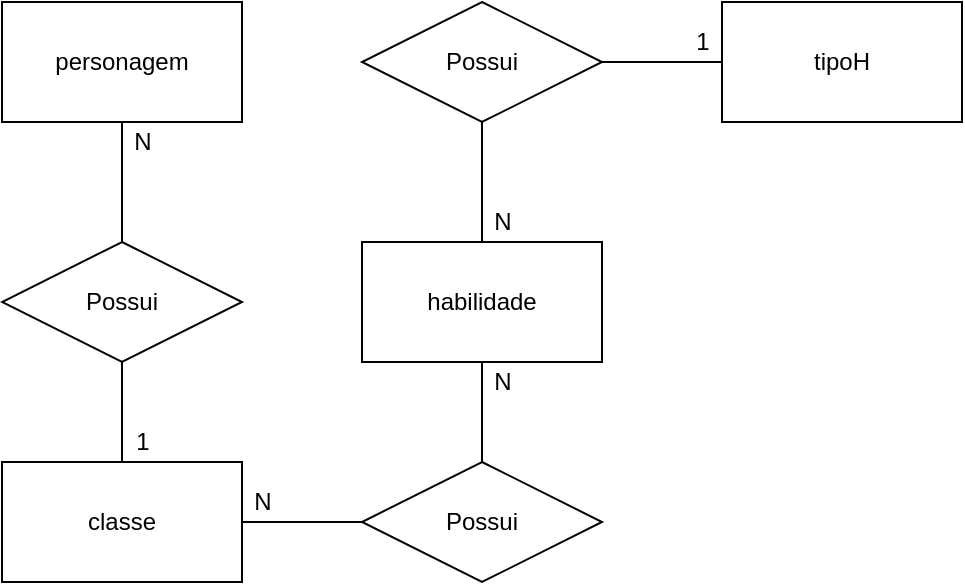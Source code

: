 <mxfile version="14.9.5" type="device" pages="2"><diagram id="U6D7cDYS65Rb0FI67Gk8" name="conceitual"><mxGraphModel dx="1038" dy="579" grid="1" gridSize="10" guides="1" tooltips="1" connect="1" arrows="1" fold="1" page="1" pageScale="1" pageWidth="827" pageHeight="1169" math="0" shadow="0"><root><mxCell id="0"/><mxCell id="1" parent="0"/><mxCell id="3EY0sXgvOYv2kd8GmDH_-7" style="edgeStyle=orthogonalEdgeStyle;rounded=0;orthogonalLoop=1;jettySize=auto;html=1;entryX=0.5;entryY=1;entryDx=0;entryDy=0;endArrow=none;endFill=0;" edge="1" parent="1" source="3EY0sXgvOYv2kd8GmDH_-1" target="3EY0sXgvOYv2kd8GmDH_-5"><mxGeometry relative="1" as="geometry"/></mxCell><mxCell id="3EY0sXgvOYv2kd8GmDH_-11" style="edgeStyle=orthogonalEdgeStyle;rounded=0;orthogonalLoop=1;jettySize=auto;html=1;entryX=0;entryY=0.5;entryDx=0;entryDy=0;endArrow=none;endFill=0;" edge="1" parent="1" source="3EY0sXgvOYv2kd8GmDH_-1" target="3EY0sXgvOYv2kd8GmDH_-10"><mxGeometry relative="1" as="geometry"/></mxCell><mxCell id="3EY0sXgvOYv2kd8GmDH_-1" value="classe" style="rounded=0;whiteSpace=wrap;html=1;" vertex="1" parent="1"><mxGeometry x="80" y="280" width="120" height="60" as="geometry"/></mxCell><mxCell id="3EY0sXgvOYv2kd8GmDH_-18" style="edgeStyle=orthogonalEdgeStyle;rounded=0;orthogonalLoop=1;jettySize=auto;html=1;entryX=0.5;entryY=1;entryDx=0;entryDy=0;endArrow=none;endFill=0;" edge="1" parent="1" source="3EY0sXgvOYv2kd8GmDH_-2" target="3EY0sXgvOYv2kd8GmDH_-17"><mxGeometry relative="1" as="geometry"/></mxCell><mxCell id="3EY0sXgvOYv2kd8GmDH_-2" value="habilidade" style="rounded=0;whiteSpace=wrap;html=1;" vertex="1" parent="1"><mxGeometry x="260" y="170" width="120" height="60" as="geometry"/></mxCell><mxCell id="3EY0sXgvOYv2kd8GmDH_-3" value="tipoH" style="rounded=0;whiteSpace=wrap;html=1;" vertex="1" parent="1"><mxGeometry x="440" y="50" width="120" height="60" as="geometry"/></mxCell><mxCell id="3EY0sXgvOYv2kd8GmDH_-6" style="edgeStyle=orthogonalEdgeStyle;rounded=0;orthogonalLoop=1;jettySize=auto;html=1;entryX=0.5;entryY=0;entryDx=0;entryDy=0;endArrow=none;endFill=0;" edge="1" parent="1" source="3EY0sXgvOYv2kd8GmDH_-4" target="3EY0sXgvOYv2kd8GmDH_-5"><mxGeometry relative="1" as="geometry"/></mxCell><mxCell id="3EY0sXgvOYv2kd8GmDH_-4" value="personagem" style="rounded=0;whiteSpace=wrap;html=1;" vertex="1" parent="1"><mxGeometry x="80" y="50" width="120" height="60" as="geometry"/></mxCell><mxCell id="3EY0sXgvOYv2kd8GmDH_-5" value="Possui" style="shape=rhombus;perimeter=rhombusPerimeter;whiteSpace=wrap;html=1;align=center;" vertex="1" parent="1"><mxGeometry x="80" y="170" width="120" height="60" as="geometry"/></mxCell><mxCell id="3EY0sXgvOYv2kd8GmDH_-8" value="N" style="text;html=1;align=center;verticalAlign=middle;resizable=0;points=[];autosize=1;strokeColor=none;" vertex="1" parent="1"><mxGeometry x="140" y="110" width="20" height="20" as="geometry"/></mxCell><mxCell id="3EY0sXgvOYv2kd8GmDH_-9" value="1" style="text;html=1;align=center;verticalAlign=middle;resizable=0;points=[];autosize=1;strokeColor=none;" vertex="1" parent="1"><mxGeometry x="140" y="260" width="20" height="20" as="geometry"/></mxCell><mxCell id="3EY0sXgvOYv2kd8GmDH_-12" style="edgeStyle=orthogonalEdgeStyle;rounded=0;orthogonalLoop=1;jettySize=auto;html=1;entryX=0.5;entryY=1;entryDx=0;entryDy=0;endArrow=none;endFill=0;" edge="1" parent="1" source="3EY0sXgvOYv2kd8GmDH_-10" target="3EY0sXgvOYv2kd8GmDH_-2"><mxGeometry relative="1" as="geometry"/></mxCell><mxCell id="3EY0sXgvOYv2kd8GmDH_-10" value="Possui" style="shape=rhombus;perimeter=rhombusPerimeter;whiteSpace=wrap;html=1;align=center;" vertex="1" parent="1"><mxGeometry x="260" y="280" width="120" height="60" as="geometry"/></mxCell><mxCell id="3EY0sXgvOYv2kd8GmDH_-13" value="N" style="text;html=1;align=center;verticalAlign=middle;resizable=0;points=[];autosize=1;strokeColor=none;" vertex="1" parent="1"><mxGeometry x="320" y="230" width="20" height="20" as="geometry"/></mxCell><mxCell id="3EY0sXgvOYv2kd8GmDH_-14" value="N" style="text;html=1;align=center;verticalAlign=middle;resizable=0;points=[];autosize=1;strokeColor=none;" vertex="1" parent="1"><mxGeometry x="200" y="290" width="20" height="20" as="geometry"/></mxCell><mxCell id="3EY0sXgvOYv2kd8GmDH_-19" style="edgeStyle=orthogonalEdgeStyle;rounded=0;orthogonalLoop=1;jettySize=auto;html=1;entryX=0;entryY=0.5;entryDx=0;entryDy=0;endArrow=none;endFill=0;" edge="1" parent="1" source="3EY0sXgvOYv2kd8GmDH_-17" target="3EY0sXgvOYv2kd8GmDH_-3"><mxGeometry relative="1" as="geometry"/></mxCell><mxCell id="3EY0sXgvOYv2kd8GmDH_-17" value="Possui" style="shape=rhombus;perimeter=rhombusPerimeter;whiteSpace=wrap;html=1;align=center;" vertex="1" parent="1"><mxGeometry x="260" y="50" width="120" height="60" as="geometry"/></mxCell><mxCell id="3EY0sXgvOYv2kd8GmDH_-20" value="N" style="text;html=1;align=center;verticalAlign=middle;resizable=0;points=[];autosize=1;strokeColor=none;" vertex="1" parent="1"><mxGeometry x="320" y="150" width="20" height="20" as="geometry"/></mxCell><mxCell id="3EY0sXgvOYv2kd8GmDH_-21" value="1" style="text;html=1;align=center;verticalAlign=middle;resizable=0;points=[];autosize=1;strokeColor=none;" vertex="1" parent="1"><mxGeometry x="420" y="60" width="20" height="20" as="geometry"/></mxCell></root></mxGraphModel></diagram><diagram id="FYpoICzjJ-e1AwNIw1Py" name="logico"><mxGraphModel dx="1038" dy="579" grid="1" gridSize="10" guides="1" tooltips="1" connect="1" arrows="1" fold="1" page="1" pageScale="1" pageWidth="827" pageHeight="1169" math="0" shadow="0"><root><mxCell id="H7osyJ8kfsd3TQUn40l0-0"/><mxCell id="H7osyJ8kfsd3TQUn40l0-1" parent="H7osyJ8kfsd3TQUn40l0-0"/><mxCell id="5_NEigwmI-eyO7XpKHDo-0" value="personagem" style="shape=table;startSize=30;container=1;collapsible=1;childLayout=tableLayout;fixedRows=1;rowLines=0;fontStyle=1;align=center;resizeLast=1;" vertex="1" parent="H7osyJ8kfsd3TQUn40l0-1"><mxGeometry x="40" y="40" width="180" height="250" as="geometry"/></mxCell><mxCell id="5_NEigwmI-eyO7XpKHDo-1" value="" style="shape=partialRectangle;collapsible=0;dropTarget=0;pointerEvents=0;fillColor=none;top=0;left=0;bottom=1;right=0;points=[[0,0.5],[1,0.5]];portConstraint=eastwest;" vertex="1" parent="5_NEigwmI-eyO7XpKHDo-0"><mxGeometry y="30" width="180" height="30" as="geometry"/></mxCell><mxCell id="5_NEigwmI-eyO7XpKHDo-2" value="PK" style="shape=partialRectangle;connectable=0;fillColor=none;top=0;left=0;bottom=0;right=0;fontStyle=1;overflow=hidden;" vertex="1" parent="5_NEigwmI-eyO7XpKHDo-1"><mxGeometry width="30" height="30" as="geometry"/></mxCell><mxCell id="5_NEigwmI-eyO7XpKHDo-3" value="idPersonagem" style="shape=partialRectangle;connectable=0;fillColor=none;top=0;left=0;bottom=0;right=0;align=left;spacingLeft=6;fontStyle=5;overflow=hidden;" vertex="1" parent="5_NEigwmI-eyO7XpKHDo-1"><mxGeometry x="30" width="150" height="30" as="geometry"/></mxCell><mxCell id="Az6gPn13txB3GIQKcpkO-0" value="" style="shape=partialRectangle;collapsible=0;dropTarget=0;pointerEvents=0;fillColor=none;top=0;left=0;bottom=1;right=0;points=[[0,0.5],[1,0.5]];portConstraint=eastwest;" vertex="1" parent="5_NEigwmI-eyO7XpKHDo-0"><mxGeometry y="60" width="180" height="30" as="geometry"/></mxCell><mxCell id="Az6gPn13txB3GIQKcpkO-1" value="FK" style="shape=partialRectangle;connectable=0;fillColor=none;top=0;left=0;bottom=0;right=0;fontStyle=1;overflow=hidden;" vertex="1" parent="Az6gPn13txB3GIQKcpkO-0"><mxGeometry width="30" height="30" as="geometry"/></mxCell><mxCell id="Az6gPn13txB3GIQKcpkO-2" value="idClasse" style="shape=partialRectangle;connectable=0;fillColor=none;top=0;left=0;bottom=0;right=0;align=left;spacingLeft=6;fontStyle=5;overflow=hidden;" vertex="1" parent="Az6gPn13txB3GIQKcpkO-0"><mxGeometry x="30" width="150" height="30" as="geometry"/></mxCell><mxCell id="5_NEigwmI-eyO7XpKHDo-4" value="" style="shape=partialRectangle;collapsible=0;dropTarget=0;pointerEvents=0;fillColor=none;top=0;left=0;bottom=0;right=0;points=[[0,0.5],[1,0.5]];portConstraint=eastwest;" vertex="1" parent="5_NEigwmI-eyO7XpKHDo-0"><mxGeometry y="90" width="180" height="30" as="geometry"/></mxCell><mxCell id="5_NEigwmI-eyO7XpKHDo-5" value="" style="shape=partialRectangle;connectable=0;fillColor=none;top=0;left=0;bottom=0;right=0;editable=1;overflow=hidden;" vertex="1" parent="5_NEigwmI-eyO7XpKHDo-4"><mxGeometry width="30" height="30" as="geometry"/></mxCell><mxCell id="5_NEigwmI-eyO7XpKHDo-6" value="nome" style="shape=partialRectangle;connectable=0;fillColor=none;top=0;left=0;bottom=0;right=0;align=left;spacingLeft=6;overflow=hidden;" vertex="1" parent="5_NEigwmI-eyO7XpKHDo-4"><mxGeometry x="30" width="150" height="30" as="geometry"/></mxCell><mxCell id="5_NEigwmI-eyO7XpKHDo-7" value="" style="shape=partialRectangle;collapsible=0;dropTarget=0;pointerEvents=0;fillColor=none;top=0;left=0;bottom=0;right=0;points=[[0,0.5],[1,0.5]];portConstraint=eastwest;" vertex="1" parent="5_NEigwmI-eyO7XpKHDo-0"><mxGeometry y="120" width="180" height="30" as="geometry"/></mxCell><mxCell id="5_NEigwmI-eyO7XpKHDo-8" value="" style="shape=partialRectangle;connectable=0;fillColor=none;top=0;left=0;bottom=0;right=0;editable=1;overflow=hidden;" vertex="1" parent="5_NEigwmI-eyO7XpKHDo-7"><mxGeometry width="30" height="30" as="geometry"/></mxCell><mxCell id="5_NEigwmI-eyO7XpKHDo-9" value="vidaMaxima" style="shape=partialRectangle;connectable=0;fillColor=none;top=0;left=0;bottom=0;right=0;align=left;spacingLeft=6;overflow=hidden;" vertex="1" parent="5_NEigwmI-eyO7XpKHDo-7"><mxGeometry x="30" width="150" height="30" as="geometry"/></mxCell><mxCell id="5_NEigwmI-eyO7XpKHDo-10" value="" style="shape=partialRectangle;collapsible=0;dropTarget=0;pointerEvents=0;fillColor=none;top=0;left=0;bottom=0;right=0;points=[[0,0.5],[1,0.5]];portConstraint=eastwest;" vertex="1" parent="5_NEigwmI-eyO7XpKHDo-0"><mxGeometry y="150" width="180" height="30" as="geometry"/></mxCell><mxCell id="5_NEigwmI-eyO7XpKHDo-11" value="" style="shape=partialRectangle;connectable=0;fillColor=none;top=0;left=0;bottom=0;right=0;editable=1;overflow=hidden;" vertex="1" parent="5_NEigwmI-eyO7XpKHDo-10"><mxGeometry width="30" height="30" as="geometry"/></mxCell><mxCell id="5_NEigwmI-eyO7XpKHDo-12" value="manaMaxima" style="shape=partialRectangle;connectable=0;fillColor=none;top=0;left=0;bottom=0;right=0;align=left;spacingLeft=6;overflow=hidden;" vertex="1" parent="5_NEigwmI-eyO7XpKHDo-10"><mxGeometry x="30" width="150" height="30" as="geometry"/></mxCell><mxCell id="Az6gPn13txB3GIQKcpkO-6" value="" style="shape=partialRectangle;collapsible=0;dropTarget=0;pointerEvents=0;fillColor=none;top=0;left=0;bottom=0;right=0;points=[[0,0.5],[1,0.5]];portConstraint=eastwest;" vertex="1" parent="5_NEigwmI-eyO7XpKHDo-0"><mxGeometry y="180" width="180" height="30" as="geometry"/></mxCell><mxCell id="Az6gPn13txB3GIQKcpkO-7" value="" style="shape=partialRectangle;connectable=0;fillColor=none;top=0;left=0;bottom=0;right=0;editable=1;overflow=hidden;" vertex="1" parent="Az6gPn13txB3GIQKcpkO-6"><mxGeometry width="30" height="30" as="geometry"/></mxCell><mxCell id="Az6gPn13txB3GIQKcpkO-8" value="dataAtualizacao" style="shape=partialRectangle;connectable=0;fillColor=none;top=0;left=0;bottom=0;right=0;align=left;spacingLeft=6;overflow=hidden;" vertex="1" parent="Az6gPn13txB3GIQKcpkO-6"><mxGeometry x="30" width="150" height="30" as="geometry"/></mxCell><mxCell id="Az6gPn13txB3GIQKcpkO-9" value="" style="shape=partialRectangle;collapsible=0;dropTarget=0;pointerEvents=0;fillColor=none;top=0;left=0;bottom=0;right=0;points=[[0,0.5],[1,0.5]];portConstraint=eastwest;" vertex="1" parent="5_NEigwmI-eyO7XpKHDo-0"><mxGeometry y="210" width="180" height="30" as="geometry"/></mxCell><mxCell id="Az6gPn13txB3GIQKcpkO-10" value="" style="shape=partialRectangle;connectable=0;fillColor=none;top=0;left=0;bottom=0;right=0;editable=1;overflow=hidden;" vertex="1" parent="Az6gPn13txB3GIQKcpkO-9"><mxGeometry width="30" height="30" as="geometry"/></mxCell><mxCell id="Az6gPn13txB3GIQKcpkO-11" value="dataCriacao" style="shape=partialRectangle;connectable=0;fillColor=none;top=0;left=0;bottom=0;right=0;align=left;spacingLeft=6;overflow=hidden;" vertex="1" parent="Az6gPn13txB3GIQKcpkO-9"><mxGeometry x="30" width="150" height="30" as="geometry"/></mxCell><mxCell id="q7zwpFZe-OE9LS2CgtxP-0" value="classe" style="shape=table;startSize=30;container=1;collapsible=1;childLayout=tableLayout;fixedRows=1;rowLines=0;fontStyle=1;align=center;resizeLast=1;" vertex="1" parent="H7osyJ8kfsd3TQUn40l0-1"><mxGeometry x="320" y="40" width="180" height="100" as="geometry"/></mxCell><mxCell id="q7zwpFZe-OE9LS2CgtxP-1" value="" style="shape=partialRectangle;collapsible=0;dropTarget=0;pointerEvents=0;fillColor=none;top=0;left=0;bottom=1;right=0;points=[[0,0.5],[1,0.5]];portConstraint=eastwest;" vertex="1" parent="q7zwpFZe-OE9LS2CgtxP-0"><mxGeometry y="30" width="180" height="30" as="geometry"/></mxCell><mxCell id="q7zwpFZe-OE9LS2CgtxP-2" value="PK" style="shape=partialRectangle;connectable=0;fillColor=none;top=0;left=0;bottom=0;right=0;fontStyle=1;overflow=hidden;" vertex="1" parent="q7zwpFZe-OE9LS2CgtxP-1"><mxGeometry width="30" height="30" as="geometry"/></mxCell><mxCell id="q7zwpFZe-OE9LS2CgtxP-3" value="idClasse" style="shape=partialRectangle;connectable=0;fillColor=none;top=0;left=0;bottom=0;right=0;align=left;spacingLeft=6;fontStyle=5;overflow=hidden;" vertex="1" parent="q7zwpFZe-OE9LS2CgtxP-1"><mxGeometry x="30" width="150" height="30" as="geometry"/></mxCell><mxCell id="q7zwpFZe-OE9LS2CgtxP-19" value="" style="shape=partialRectangle;collapsible=0;dropTarget=0;pointerEvents=0;fillColor=none;top=0;left=0;bottom=0;right=0;points=[[0,0.5],[1,0.5]];portConstraint=eastwest;" vertex="1" parent="q7zwpFZe-OE9LS2CgtxP-0"><mxGeometry y="60" width="180" height="30" as="geometry"/></mxCell><mxCell id="q7zwpFZe-OE9LS2CgtxP-20" value="" style="shape=partialRectangle;connectable=0;fillColor=none;top=0;left=0;bottom=0;right=0;editable=1;overflow=hidden;" vertex="1" parent="q7zwpFZe-OE9LS2CgtxP-19"><mxGeometry width="30" height="30" as="geometry"/></mxCell><mxCell id="q7zwpFZe-OE9LS2CgtxP-21" value="nome" style="shape=partialRectangle;connectable=0;fillColor=none;top=0;left=0;bottom=0;right=0;align=left;spacingLeft=6;overflow=hidden;" vertex="1" parent="q7zwpFZe-OE9LS2CgtxP-19"><mxGeometry x="30" width="150" height="30" as="geometry"/></mxCell><mxCell id="I9DPozspfSZVNz7XdMiJ-0" value="classe-habilidade" style="shape=table;startSize=30;container=1;collapsible=1;childLayout=tableLayout;fixedRows=1;rowLines=0;fontStyle=1;align=center;resizeLast=1;" vertex="1" parent="H7osyJ8kfsd3TQUn40l0-1"><mxGeometry x="600" y="40" width="180" height="130" as="geometry"/></mxCell><mxCell id="I9DPozspfSZVNz7XdMiJ-1" value="" style="shape=partialRectangle;collapsible=0;dropTarget=0;pointerEvents=0;fillColor=none;top=0;left=0;bottom=1;right=0;points=[[0,0.5],[1,0.5]];portConstraint=eastwest;" vertex="1" parent="I9DPozspfSZVNz7XdMiJ-0"><mxGeometry y="30" width="180" height="30" as="geometry"/></mxCell><mxCell id="I9DPozspfSZVNz7XdMiJ-2" value="PK" style="shape=partialRectangle;connectable=0;fillColor=none;top=0;left=0;bottom=0;right=0;fontStyle=1;overflow=hidden;" vertex="1" parent="I9DPozspfSZVNz7XdMiJ-1"><mxGeometry width="30" height="30" as="geometry"/></mxCell><mxCell id="I9DPozspfSZVNz7XdMiJ-3" value="idClasseHabilidade" style="shape=partialRectangle;connectable=0;fillColor=none;top=0;left=0;bottom=0;right=0;align=left;spacingLeft=6;fontStyle=5;overflow=hidden;" vertex="1" parent="I9DPozspfSZVNz7XdMiJ-1"><mxGeometry x="30" width="150" height="30" as="geometry"/></mxCell><mxCell id="I9DPozspfSZVNz7XdMiJ-4" value="" style="shape=partialRectangle;collapsible=0;dropTarget=0;pointerEvents=0;fillColor=none;top=0;left=0;bottom=1;right=0;points=[[0,0.5],[1,0.5]];portConstraint=eastwest;" vertex="1" parent="I9DPozspfSZVNz7XdMiJ-0"><mxGeometry y="60" width="180" height="30" as="geometry"/></mxCell><mxCell id="I9DPozspfSZVNz7XdMiJ-5" value="FK" style="shape=partialRectangle;connectable=0;fillColor=none;top=0;left=0;bottom=0;right=0;fontStyle=1;overflow=hidden;" vertex="1" parent="I9DPozspfSZVNz7XdMiJ-4"><mxGeometry width="30" height="30" as="geometry"/></mxCell><mxCell id="I9DPozspfSZVNz7XdMiJ-6" value="idHabilidade" style="shape=partialRectangle;connectable=0;fillColor=none;top=0;left=0;bottom=0;right=0;align=left;spacingLeft=6;fontStyle=5;overflow=hidden;" vertex="1" parent="I9DPozspfSZVNz7XdMiJ-4"><mxGeometry x="30" width="150" height="30" as="geometry"/></mxCell><mxCell id="7Mvl-G0PSyUQn2kzr8k1-0" value="" style="shape=partialRectangle;collapsible=0;dropTarget=0;pointerEvents=0;fillColor=none;top=0;left=0;bottom=1;right=0;points=[[0,0.5],[1,0.5]];portConstraint=eastwest;" vertex="1" parent="I9DPozspfSZVNz7XdMiJ-0"><mxGeometry y="90" width="180" height="30" as="geometry"/></mxCell><mxCell id="7Mvl-G0PSyUQn2kzr8k1-1" value="FK" style="shape=partialRectangle;connectable=0;fillColor=none;top=0;left=0;bottom=0;right=0;fontStyle=1;overflow=hidden;" vertex="1" parent="7Mvl-G0PSyUQn2kzr8k1-0"><mxGeometry width="30" height="30" as="geometry"/></mxCell><mxCell id="7Mvl-G0PSyUQn2kzr8k1-2" value="idClasse" style="shape=partialRectangle;connectable=0;fillColor=none;top=0;left=0;bottom=0;right=0;align=left;spacingLeft=6;fontStyle=5;overflow=hidden;" vertex="1" parent="7Mvl-G0PSyUQn2kzr8k1-0"><mxGeometry x="30" width="150" height="30" as="geometry"/></mxCell><mxCell id="7Mvl-G0PSyUQn2kzr8k1-3" value="habilidade" style="shape=table;startSize=30;container=1;collapsible=1;childLayout=tableLayout;fixedRows=1;rowLines=0;fontStyle=1;align=center;resizeLast=1;" vertex="1" parent="H7osyJ8kfsd3TQUn40l0-1"><mxGeometry x="600" y="250" width="180" height="130" as="geometry"/></mxCell><mxCell id="7Mvl-G0PSyUQn2kzr8k1-4" value="" style="shape=partialRectangle;collapsible=0;dropTarget=0;pointerEvents=0;fillColor=none;top=0;left=0;bottom=1;right=0;points=[[0,0.5],[1,0.5]];portConstraint=eastwest;" vertex="1" parent="7Mvl-G0PSyUQn2kzr8k1-3"><mxGeometry y="30" width="180" height="30" as="geometry"/></mxCell><mxCell id="7Mvl-G0PSyUQn2kzr8k1-5" value="PK" style="shape=partialRectangle;connectable=0;fillColor=none;top=0;left=0;bottom=0;right=0;fontStyle=1;overflow=hidden;" vertex="1" parent="7Mvl-G0PSyUQn2kzr8k1-4"><mxGeometry width="30" height="30" as="geometry"/></mxCell><mxCell id="7Mvl-G0PSyUQn2kzr8k1-6" value="idHabilidade" style="shape=partialRectangle;connectable=0;fillColor=none;top=0;left=0;bottom=0;right=0;align=left;spacingLeft=6;fontStyle=5;overflow=hidden;" vertex="1" parent="7Mvl-G0PSyUQn2kzr8k1-4"><mxGeometry x="30" width="150" height="30" as="geometry"/></mxCell><mxCell id="7Mvl-G0PSyUQn2kzr8k1-10" value="" style="shape=partialRectangle;collapsible=0;dropTarget=0;pointerEvents=0;fillColor=none;top=0;left=0;bottom=1;right=0;points=[[0,0.5],[1,0.5]];portConstraint=eastwest;" vertex="1" parent="7Mvl-G0PSyUQn2kzr8k1-3"><mxGeometry y="60" width="180" height="30" as="geometry"/></mxCell><mxCell id="7Mvl-G0PSyUQn2kzr8k1-11" value="FK" style="shape=partialRectangle;connectable=0;fillColor=none;top=0;left=0;bottom=0;right=0;fontStyle=1;overflow=hidden;" vertex="1" parent="7Mvl-G0PSyUQn2kzr8k1-10"><mxGeometry width="30" height="30" as="geometry"/></mxCell><mxCell id="7Mvl-G0PSyUQn2kzr8k1-12" value="idTipoHabilidade" style="shape=partialRectangle;connectable=0;fillColor=none;top=0;left=0;bottom=0;right=0;align=left;spacingLeft=6;fontStyle=5;overflow=hidden;" vertex="1" parent="7Mvl-G0PSyUQn2kzr8k1-10"><mxGeometry x="30" width="150" height="30" as="geometry"/></mxCell><mxCell id="7Mvl-G0PSyUQn2kzr8k1-7" value="" style="shape=partialRectangle;collapsible=0;dropTarget=0;pointerEvents=0;fillColor=none;top=0;left=0;bottom=0;right=0;points=[[0,0.5],[1,0.5]];portConstraint=eastwest;" vertex="1" parent="7Mvl-G0PSyUQn2kzr8k1-3"><mxGeometry y="90" width="180" height="30" as="geometry"/></mxCell><mxCell id="7Mvl-G0PSyUQn2kzr8k1-8" value="" style="shape=partialRectangle;connectable=0;fillColor=none;top=0;left=0;bottom=0;right=0;editable=1;overflow=hidden;" vertex="1" parent="7Mvl-G0PSyUQn2kzr8k1-7"><mxGeometry width="30" height="30" as="geometry"/></mxCell><mxCell id="7Mvl-G0PSyUQn2kzr8k1-9" value="nome" style="shape=partialRectangle;connectable=0;fillColor=none;top=0;left=0;bottom=0;right=0;align=left;spacingLeft=6;overflow=hidden;" vertex="1" parent="7Mvl-G0PSyUQn2kzr8k1-7"><mxGeometry x="30" width="150" height="30" as="geometry"/></mxCell><mxCell id="7Mvl-G0PSyUQn2kzr8k1-13" value="tipoHabilidade" style="shape=table;startSize=30;container=1;collapsible=1;childLayout=tableLayout;fixedRows=1;rowLines=0;fontStyle=1;align=center;resizeLast=1;" vertex="1" parent="H7osyJ8kfsd3TQUn40l0-1"><mxGeometry x="324" y="240" width="180" height="100" as="geometry"/></mxCell><mxCell id="7Mvl-G0PSyUQn2kzr8k1-17" value="" style="shape=partialRectangle;collapsible=0;dropTarget=0;pointerEvents=0;fillColor=none;top=0;left=0;bottom=1;right=0;points=[[0,0.5],[1,0.5]];portConstraint=eastwest;" vertex="1" parent="7Mvl-G0PSyUQn2kzr8k1-13"><mxGeometry y="30" width="180" height="30" as="geometry"/></mxCell><mxCell id="7Mvl-G0PSyUQn2kzr8k1-18" value="PK" style="shape=partialRectangle;connectable=0;fillColor=none;top=0;left=0;bottom=0;right=0;fontStyle=1;overflow=hidden;" vertex="1" parent="7Mvl-G0PSyUQn2kzr8k1-17"><mxGeometry width="30" height="30" as="geometry"/></mxCell><mxCell id="7Mvl-G0PSyUQn2kzr8k1-19" value="idTipoHabilidade" style="shape=partialRectangle;connectable=0;fillColor=none;top=0;left=0;bottom=0;right=0;align=left;spacingLeft=6;fontStyle=5;overflow=hidden;" vertex="1" parent="7Mvl-G0PSyUQn2kzr8k1-17"><mxGeometry x="30" width="150" height="30" as="geometry"/></mxCell><mxCell id="7Mvl-G0PSyUQn2kzr8k1-20" value="" style="shape=partialRectangle;collapsible=0;dropTarget=0;pointerEvents=0;fillColor=none;top=0;left=0;bottom=0;right=0;points=[[0,0.5],[1,0.5]];portConstraint=eastwest;" vertex="1" parent="7Mvl-G0PSyUQn2kzr8k1-13"><mxGeometry y="60" width="180" height="30" as="geometry"/></mxCell><mxCell id="7Mvl-G0PSyUQn2kzr8k1-21" value="" style="shape=partialRectangle;connectable=0;fillColor=none;top=0;left=0;bottom=0;right=0;editable=1;overflow=hidden;" vertex="1" parent="7Mvl-G0PSyUQn2kzr8k1-20"><mxGeometry width="30" height="30" as="geometry"/></mxCell><mxCell id="7Mvl-G0PSyUQn2kzr8k1-22" value="nome" style="shape=partialRectangle;connectable=0;fillColor=none;top=0;left=0;bottom=0;right=0;align=left;spacingLeft=6;overflow=hidden;" vertex="1" parent="7Mvl-G0PSyUQn2kzr8k1-20"><mxGeometry x="30" width="150" height="30" as="geometry"/></mxCell><mxCell id="7Mvl-G0PSyUQn2kzr8k1-23" value="" style="edgeStyle=entityRelationEdgeStyle;fontSize=12;html=1;endArrow=ERoneToMany;" edge="1" parent="H7osyJ8kfsd3TQUn40l0-1" source="q7zwpFZe-OE9LS2CgtxP-1" target="Az6gPn13txB3GIQKcpkO-0"><mxGeometry width="100" height="100" relative="1" as="geometry"><mxPoint x="230" y="290" as="sourcePoint"/><mxPoint x="330" y="190" as="targetPoint"/></mxGeometry></mxCell><mxCell id="7Mvl-G0PSyUQn2kzr8k1-24" value="" style="edgeStyle=entityRelationEdgeStyle;fontSize=12;html=1;endArrow=ERoneToMany;" edge="1" parent="H7osyJ8kfsd3TQUn40l0-1" source="q7zwpFZe-OE9LS2CgtxP-1" target="7Mvl-G0PSyUQn2kzr8k1-0"><mxGeometry width="100" height="100" relative="1" as="geometry"><mxPoint x="470" y="270" as="sourcePoint"/><mxPoint x="570" y="170" as="targetPoint"/></mxGeometry></mxCell><mxCell id="7Mvl-G0PSyUQn2kzr8k1-25" value="" style="edgeStyle=entityRelationEdgeStyle;fontSize=12;html=1;endArrow=ERoneToMany;" edge="1" parent="H7osyJ8kfsd3TQUn40l0-1" source="7Mvl-G0PSyUQn2kzr8k1-4" target="I9DPozspfSZVNz7XdMiJ-4"><mxGeometry width="100" height="100" relative="1" as="geometry"><mxPoint x="510" y="290" as="sourcePoint"/><mxPoint x="610" y="190" as="targetPoint"/></mxGeometry></mxCell><mxCell id="u3eByYFXWtrEjTJ2iA-y-0" value="" style="edgeStyle=entityRelationEdgeStyle;fontSize=12;html=1;endArrow=ERoneToMany;" edge="1" parent="H7osyJ8kfsd3TQUn40l0-1" source="7Mvl-G0PSyUQn2kzr8k1-17" target="7Mvl-G0PSyUQn2kzr8k1-10"><mxGeometry width="100" height="100" relative="1" as="geometry"><mxPoint x="330" y="470" as="sourcePoint"/><mxPoint x="430" y="370" as="targetPoint"/></mxGeometry></mxCell></root></mxGraphModel></diagram></mxfile>